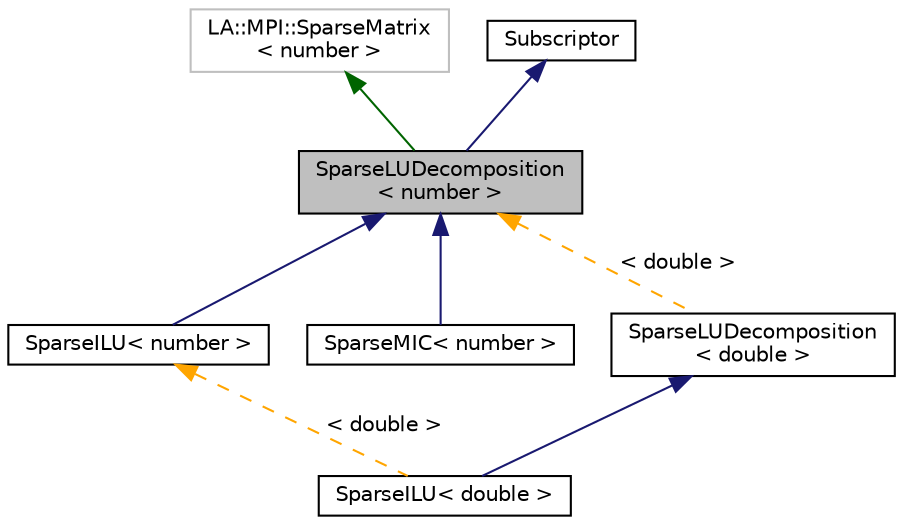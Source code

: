 digraph "SparseLUDecomposition&lt; number &gt;"
{
 // LATEX_PDF_SIZE
  edge [fontname="Helvetica",fontsize="10",labelfontname="Helvetica",labelfontsize="10"];
  node [fontname="Helvetica",fontsize="10",shape=record];
  Node1 [label="SparseLUDecomposition\l\< number \>",height=0.2,width=0.4,color="black", fillcolor="grey75", style="filled", fontcolor="black",tooltip=" "];
  Node2 -> Node1 [dir="back",color="darkgreen",fontsize="10",style="solid",fontname="Helvetica"];
  Node2 [label="LA::MPI::SparseMatrix\l\< number \>",height=0.2,width=0.4,color="grey75", fillcolor="white", style="filled",tooltip=" "];
  Node3 -> Node1 [dir="back",color="midnightblue",fontsize="10",style="solid",fontname="Helvetica"];
  Node3 [label="Subscriptor",height=0.2,width=0.4,color="black", fillcolor="white", style="filled",URL="$classSubscriptor.html",tooltip=" "];
  Node1 -> Node4 [dir="back",color="midnightblue",fontsize="10",style="solid",fontname="Helvetica"];
  Node4 [label="SparseILU\< number \>",height=0.2,width=0.4,color="black", fillcolor="white", style="filled",URL="$classSparseILU.html",tooltip=" "];
  Node4 -> Node5 [dir="back",color="orange",fontsize="10",style="dashed",label=" \< double \>" ,fontname="Helvetica"];
  Node5 [label="SparseILU\< double \>",height=0.2,width=0.4,color="black", fillcolor="white", style="filled",URL="$classSparseILU.html",tooltip=" "];
  Node1 -> Node6 [dir="back",color="midnightblue",fontsize="10",style="solid",fontname="Helvetica"];
  Node6 [label="SparseMIC\< number \>",height=0.2,width=0.4,color="black", fillcolor="white", style="filled",URL="$classSparseMIC.html",tooltip=" "];
  Node1 -> Node7 [dir="back",color="orange",fontsize="10",style="dashed",label=" \< double \>" ,fontname="Helvetica"];
  Node7 [label="SparseLUDecomposition\l\< double \>",height=0.2,width=0.4,color="black", fillcolor="white", style="filled",URL="$classSparseLUDecomposition.html",tooltip=" "];
  Node7 -> Node5 [dir="back",color="midnightblue",fontsize="10",style="solid",fontname="Helvetica"];
}
